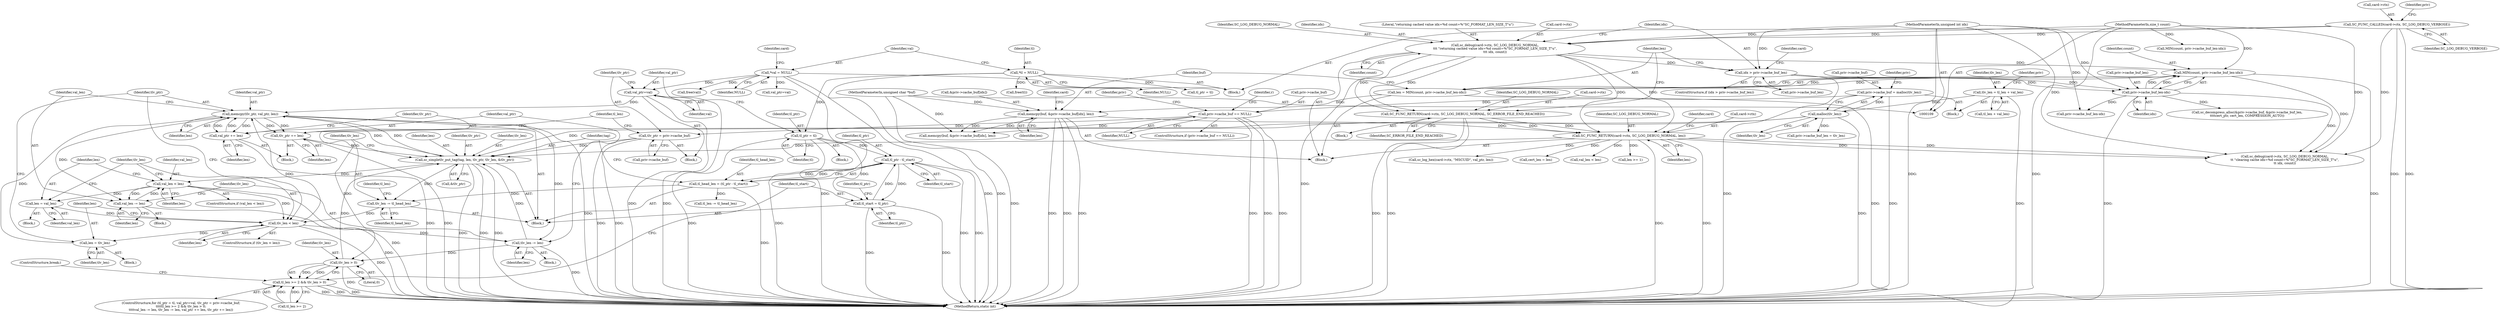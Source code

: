 digraph "0_OpenSC_8fe377e93b4b56060e5bbfb6f3142ceaeca744fa_3@API" {
"1000388" [label="(Call,memcpy(tlv_ptr, val_ptr, len))"];
"1000359" [label="(Call,sc_simpletlv_put_tag(tag, len, tlv_ptr, tlv_len, &tlv_ptr))"];
"1000195" [label="(Call,SC_FUNC_RETURN(card->ctx, SC_LOG_DEBUG_NORMAL, len))"];
"1000171" [label="(Call,SC_FUNC_RETURN(card->ctx, SC_LOG_DEBUG_NORMAL, SC_ERROR_FILE_END_REACHED))"];
"1000156" [label="(Call,sc_debug(card->ctx, SC_LOG_DEBUG_NORMAL,\n\t\t\t \"returning cached value idx=%d count=%\"SC_FORMAT_LEN_SIZE_T\"u\",\n\t\t\t idx, count))"];
"1000146" [label="(Call,SC_FUNC_CALLED(card->ctx, SC_LOG_DEBUG_VERBOSE))"];
"1000111" [label="(MethodParameterIn,unsigned int idx)"];
"1000113" [label="(MethodParameterIn,size_t count)"];
"1000186" [label="(Call,memcpy(buf, &priv->cache_buf[idx], len))"];
"1000112" [label="(MethodParameterIn,unsigned char *buf)"];
"1000177" [label="(Call,len = MIN(count, priv->cache_buf_len-idx))"];
"1000179" [label="(Call,MIN(count, priv->cache_buf_len-idx))"];
"1000181" [label="(Call,priv->cache_buf_len-idx)"];
"1000165" [label="(Call,idx > priv->cache_buf_len)"];
"1000388" [label="(Call,memcpy(tlv_ptr, val_ptr, len))"];
"1000308" [label="(Call,val_ptr=val)"];
"1000130" [label="(Call,*val = NULL)"];
"1000332" [label="(Call,val_ptr += len)"];
"1000381" [label="(Call,tlv_len < len)"];
"1000366" [label="(Call,tlv_len -= tl_head_len)"];
"1000354" [label="(Call,tl_head_len = (tl_ptr - tl_start))"];
"1000356" [label="(Call,tl_ptr - tl_start)"];
"1000304" [label="(Call,tl_ptr = tl)"];
"1000126" [label="(Call,*tl = NULL)"];
"1000339" [label="(Call,tl_start = tl_ptr)"];
"1000373" [label="(Call,val_len < len)"];
"1000324" [label="(Call,val_len -= len)"];
"1000377" [label="(Call,len = val_len)"];
"1000385" [label="(Call,len = tlv_len)"];
"1000311" [label="(Call,tlv_ptr = priv->cache_buf)"];
"1000287" [label="(Call,priv->cache_buf == NULL)"];
"1000280" [label="(Call,priv->cache_buf = malloc(tlv_len))"];
"1000284" [label="(Call,malloc(tlv_len))"];
"1000275" [label="(Call,tlv_len = tl_len + val_len)"];
"1000335" [label="(Call,tlv_ptr += len)"];
"1000328" [label="(Call,tlv_len -= len)"];
"1000320" [label="(Call,tlv_len > 0)"];
"1000316" [label="(Call,tl_len >= 2 && tlv_len > 0)"];
"1000281" [label="(Call,priv->cache_buf)"];
"1000321" [label="(Identifier,tlv_len)"];
"1000273" [label="(Block,)"];
"1000188" [label="(Call,&priv->cache_buf[idx])"];
"1000312" [label="(Identifier,tlv_ptr)"];
"1000364" [label="(Call,&tlv_ptr)"];
"1000354" [label="(Call,tl_head_len = (tl_ptr - tl_start))"];
"1000303" [label="(Block,)"];
"1000373" [label="(Call,val_len < len)"];
"1000381" [label="(Call,tlv_len < len)"];
"1000199" [label="(Identifier,SC_LOG_DEBUG_NORMAL)"];
"1000291" [label="(Identifier,NULL)"];
"1000310" [label="(Identifier,val)"];
"1000194" [label="(Identifier,len)"];
"1000186" [label="(Call,memcpy(buf, &priv->cache_buf[idx], len))"];
"1000369" [label="(Call,tl_len -= tl_head_len)"];
"1000285" [label="(Identifier,tlv_len)"];
"1000327" [label="(Block,)"];
"1000302" [label="(ControlStructure,for (tl_ptr = tl, val_ptr=val, tlv_ptr = priv->cache_buf;\n\t\t\t\ttl_len >= 2 && tlv_len > 0;\n\t\t\t\tval_len -= len, tlv_len -= len, val_ptr += len, tlv_ptr += len))"];
"1000341" [label="(Identifier,tl_ptr)"];
"1000309" [label="(Identifier,val_ptr)"];
"1000166" [label="(Identifier,idx)"];
"1000328" [label="(Call,tlv_len -= len)"];
"1000363" [label="(Identifier,tlv_len)"];
"1000595" [label="(Call,priv->cache_buf_len-idx)"];
"1000128" [label="(Identifier,NULL)"];
"1000287" [label="(Call,priv->cache_buf == NULL)"];
"1000172" [label="(Call,card->ctx)"];
"1000311" [label="(Call,tlv_ptr = priv->cache_buf)"];
"1000619" [label="(Call,free(val))"];
"1000413" [label="(Call,tl_ptr = tl)"];
"1000514" [label="(Call,sc_decompress_alloc(&priv->cache_buf, &priv->cache_buf_len,\n\t\t\t\tcert_ptr, cert_len, COMPRESSION_AUTO))"];
"1000280" [label="(Call,priv->cache_buf = malloc(tlv_len))"];
"1000391" [label="(Identifier,len)"];
"1000132" [label="(Identifier,NULL)"];
"1000356" [label="(Call,tl_ptr - tl_start)"];
"1000355" [label="(Identifier,tl_head_len)"];
"1000304" [label="(Call,tl_ptr = tl)"];
"1000374" [label="(Identifier,val_len)"];
"1000131" [label="(Identifier,val)"];
"1000372" [label="(ControlStructure,if (val_len < len))"];
"1000390" [label="(Identifier,val_ptr)"];
"1000368" [label="(Identifier,tl_head_len)"];
"1000488" [label="(Call,sc_log_hex(card->ctx, \"MSCUID\", val_ptr, len))"];
"1000375" [label="(Identifier,len)"];
"1000180" [label="(Identifier,count)"];
"1000282" [label="(Identifier,priv)"];
"1000127" [label="(Identifier,tl)"];
"1000331" [label="(Block,)"];
"1000323" [label="(Block,)"];
"1000377" [label="(Call,len = val_len)"];
"1000388" [label="(Call,memcpy(tlv_ptr, val_ptr, len))"];
"1000335" [label="(Call,tlv_ptr += len)"];
"1000333" [label="(Identifier,val_ptr)"];
"1000459" [label="(Call,cert_len = len)"];
"1000359" [label="(Call,sc_simpletlv_put_tag(tag, len, tlv_ptr, tlv_len, &tlv_ptr))"];
"1000286" [label="(ControlStructure,if (priv->cache_buf == NULL))"];
"1000200" [label="(Identifier,len)"];
"1000320" [label="(Call,tlv_len > 0)"];
"1000382" [label="(Identifier,tlv_len)"];
"1000318" [label="(Identifier,tl_len)"];
"1000113" [label="(MethodParameterIn,size_t count)"];
"1000380" [label="(ControlStructure,if (tlv_len < len))"];
"1000324" [label="(Call,val_len -= len)"];
"1000384" [label="(Block,)"];
"1000289" [label="(Identifier,priv)"];
"1000387" [label="(Identifier,tlv_len)"];
"1000316" [label="(Call,tl_len >= 2 && tlv_len > 0)"];
"1000181" [label="(Call,priv->cache_buf_len-idx)"];
"1000322" [label="(Literal,0)"];
"1000185" [label="(Identifier,idx)"];
"1000370" [label="(Identifier,tl_len)"];
"1000162" [label="(Identifier,idx)"];
"1000276" [label="(Identifier,tlv_len)"];
"1000111" [label="(MethodParameterIn,unsigned int idx)"];
"1000294" [label="(Identifier,r)"];
"1000497" [label="(Call,val_len < len)"];
"1000165" [label="(Call,idx > priv->cache_buf_len)"];
"1000308" [label="(Call,val_ptr=val)"];
"1000171" [label="(Call,SC_FUNC_RETURN(card->ctx, SC_LOG_DEBUG_NORMAL, SC_ERROR_FILE_END_REACHED))"];
"1000361" [label="(Identifier,len)"];
"1000164" [label="(ControlStructure,if (idx > priv->cache_buf_len))"];
"1000366" [label="(Call,tlv_len -= tl_head_len)"];
"1000163" [label="(Identifier,count)"];
"1000288" [label="(Call,priv->cache_buf)"];
"1000147" [label="(Call,card->ctx)"];
"1000177" [label="(Call,len = MIN(count, priv->cache_buf_len-idx))"];
"1000317" [label="(Call,tl_len >= 2)"];
"1000284" [label="(Call,malloc(tlv_len))"];
"1000306" [label="(Identifier,tl)"];
"1000472" [label="(Call,len >= 1)"];
"1000170" [label="(Block,)"];
"1000112" [label="(MethodParameterIn,unsigned char *buf)"];
"1000627" [label="(MethodReturn,static int)"];
"1000416" [label="(Call,val_ptr=val)"];
"1000178" [label="(Identifier,len)"];
"1000346" [label="(Identifier,tl_ptr)"];
"1000340" [label="(Identifier,tl_start)"];
"1000379" [label="(Identifier,val_len)"];
"1000329" [label="(Identifier,tlv_len)"];
"1000360" [label="(Identifier,tag)"];
"1000115" [label="(Block,)"];
"1000330" [label="(Identifier,len)"];
"1000176" [label="(Identifier,SC_ERROR_FILE_END_REACHED)"];
"1000299" [label="(Identifier,priv)"];
"1000203" [label="(Identifier,card)"];
"1000161" [label="(Literal,\"returning cached value idx=%d count=%\"SC_FORMAT_LEN_SIZE_T\"u\")"];
"1000150" [label="(Identifier,SC_LOG_DEBUG_VERBOSE)"];
"1000305" [label="(Identifier,tl_ptr)"];
"1000201" [label="(Call,sc_debug(card->ctx, SC_LOG_DEBUG_NORMAL,\n\t\t \"clearing cache idx=%d count=%\"SC_FORMAT_LEN_SIZE_T\"u\",\n\t\t idx, count))"];
"1000167" [label="(Call,priv->cache_buf_len)"];
"1000307" [label="(Block,)"];
"1000357" [label="(Identifier,tl_ptr)"];
"1000153" [label="(Identifier,priv)"];
"1000197" [label="(Identifier,card)"];
"1000313" [label="(Call,priv->cache_buf)"];
"1000383" [label="(Identifier,len)"];
"1000157" [label="(Call,card->ctx)"];
"1000358" [label="(Identifier,tl_start)"];
"1000337" [label="(Identifier,len)"];
"1000334" [label="(Identifier,len)"];
"1000155" [label="(Block,)"];
"1000326" [label="(Identifier,len)"];
"1000385" [label="(Call,len = tlv_len)"];
"1000187" [label="(Identifier,buf)"];
"1000148" [label="(Identifier,card)"];
"1000126" [label="(Call,*tl = NULL)"];
"1000378" [label="(Identifier,len)"];
"1000367" [label="(Identifier,tlv_len)"];
"1000336" [label="(Identifier,tlv_ptr)"];
"1000196" [label="(Call,card->ctx)"];
"1000600" [label="(Call,memcpy(buf, &priv->cache_buf[idx], len))"];
"1000615" [label="(Call,free(tl))"];
"1000195" [label="(Call,SC_FUNC_RETURN(card->ctx, SC_LOG_DEBUG_NORMAL, len))"];
"1000275" [label="(Call,tlv_len = tl_len + val_len)"];
"1000173" [label="(Identifier,card)"];
"1000386" [label="(Identifier,len)"];
"1000362" [label="(Identifier,tlv_ptr)"];
"1000182" [label="(Call,priv->cache_buf_len)"];
"1000325" [label="(Identifier,val_len)"];
"1000156" [label="(Call,sc_debug(card->ctx, SC_LOG_DEBUG_NORMAL,\n\t\t\t \"returning cached value idx=%d count=%\"SC_FORMAT_LEN_SIZE_T\"u\",\n\t\t\t idx, count))"];
"1000593" [label="(Call,MIN(count, priv->cache_buf_len-idx))"];
"1000332" [label="(Call,val_ptr += len)"];
"1000392" [label="(ControlStructure,break;)"];
"1000297" [label="(Call,priv->cache_buf_len = tlv_len)"];
"1000179" [label="(Call,MIN(count, priv->cache_buf_len-idx))"];
"1000160" [label="(Identifier,SC_LOG_DEBUG_NORMAL)"];
"1000130" [label="(Call,*val = NULL)"];
"1000338" [label="(Block,)"];
"1000146" [label="(Call,SC_FUNC_CALLED(card->ctx, SC_LOG_DEBUG_VERBOSE))"];
"1000175" [label="(Identifier,SC_LOG_DEBUG_NORMAL)"];
"1000339" [label="(Call,tl_start = tl_ptr)"];
"1000389" [label="(Identifier,tlv_ptr)"];
"1000376" [label="(Block,)"];
"1000277" [label="(Call,tl_len + val_len)"];
"1000388" -> "1000338"  [label="AST: "];
"1000388" -> "1000391"  [label="CFG: "];
"1000389" -> "1000388"  [label="AST: "];
"1000390" -> "1000388"  [label="AST: "];
"1000391" -> "1000388"  [label="AST: "];
"1000325" -> "1000388"  [label="CFG: "];
"1000388" -> "1000627"  [label="DDG: "];
"1000388" -> "1000324"  [label="DDG: "];
"1000388" -> "1000328"  [label="DDG: "];
"1000388" -> "1000332"  [label="DDG: "];
"1000388" -> "1000332"  [label="DDG: "];
"1000388" -> "1000335"  [label="DDG: "];
"1000388" -> "1000335"  [label="DDG: "];
"1000388" -> "1000359"  [label="DDG: "];
"1000359" -> "1000388"  [label="DDG: "];
"1000308" -> "1000388"  [label="DDG: "];
"1000332" -> "1000388"  [label="DDG: "];
"1000381" -> "1000388"  [label="DDG: "];
"1000385" -> "1000388"  [label="DDG: "];
"1000359" -> "1000338"  [label="AST: "];
"1000359" -> "1000364"  [label="CFG: "];
"1000360" -> "1000359"  [label="AST: "];
"1000361" -> "1000359"  [label="AST: "];
"1000362" -> "1000359"  [label="AST: "];
"1000363" -> "1000359"  [label="AST: "];
"1000364" -> "1000359"  [label="AST: "];
"1000367" -> "1000359"  [label="CFG: "];
"1000359" -> "1000627"  [label="DDG: "];
"1000359" -> "1000627"  [label="DDG: "];
"1000359" -> "1000627"  [label="DDG: "];
"1000195" -> "1000359"  [label="DDG: "];
"1000311" -> "1000359"  [label="DDG: "];
"1000335" -> "1000359"  [label="DDG: "];
"1000328" -> "1000359"  [label="DDG: "];
"1000320" -> "1000359"  [label="DDG: "];
"1000284" -> "1000359"  [label="DDG: "];
"1000359" -> "1000366"  [label="DDG: "];
"1000359" -> "1000373"  [label="DDG: "];
"1000195" -> "1000155"  [label="AST: "];
"1000195" -> "1000200"  [label="CFG: "];
"1000196" -> "1000195"  [label="AST: "];
"1000199" -> "1000195"  [label="AST: "];
"1000200" -> "1000195"  [label="AST: "];
"1000203" -> "1000195"  [label="CFG: "];
"1000195" -> "1000627"  [label="DDG: "];
"1000195" -> "1000627"  [label="DDG: "];
"1000171" -> "1000195"  [label="DDG: "];
"1000171" -> "1000195"  [label="DDG: "];
"1000156" -> "1000195"  [label="DDG: "];
"1000156" -> "1000195"  [label="DDG: "];
"1000186" -> "1000195"  [label="DDG: "];
"1000195" -> "1000201"  [label="DDG: "];
"1000195" -> "1000201"  [label="DDG: "];
"1000195" -> "1000459"  [label="DDG: "];
"1000195" -> "1000472"  [label="DDG: "];
"1000195" -> "1000488"  [label="DDG: "];
"1000195" -> "1000497"  [label="DDG: "];
"1000171" -> "1000170"  [label="AST: "];
"1000171" -> "1000176"  [label="CFG: "];
"1000172" -> "1000171"  [label="AST: "];
"1000175" -> "1000171"  [label="AST: "];
"1000176" -> "1000171"  [label="AST: "];
"1000178" -> "1000171"  [label="CFG: "];
"1000171" -> "1000627"  [label="DDG: "];
"1000171" -> "1000627"  [label="DDG: "];
"1000156" -> "1000171"  [label="DDG: "];
"1000156" -> "1000171"  [label="DDG: "];
"1000156" -> "1000155"  [label="AST: "];
"1000156" -> "1000163"  [label="CFG: "];
"1000157" -> "1000156"  [label="AST: "];
"1000160" -> "1000156"  [label="AST: "];
"1000161" -> "1000156"  [label="AST: "];
"1000162" -> "1000156"  [label="AST: "];
"1000163" -> "1000156"  [label="AST: "];
"1000166" -> "1000156"  [label="CFG: "];
"1000156" -> "1000627"  [label="DDG: "];
"1000146" -> "1000156"  [label="DDG: "];
"1000111" -> "1000156"  [label="DDG: "];
"1000113" -> "1000156"  [label="DDG: "];
"1000156" -> "1000165"  [label="DDG: "];
"1000156" -> "1000179"  [label="DDG: "];
"1000146" -> "1000115"  [label="AST: "];
"1000146" -> "1000150"  [label="CFG: "];
"1000147" -> "1000146"  [label="AST: "];
"1000150" -> "1000146"  [label="AST: "];
"1000153" -> "1000146"  [label="CFG: "];
"1000146" -> "1000627"  [label="DDG: "];
"1000146" -> "1000627"  [label="DDG: "];
"1000146" -> "1000201"  [label="DDG: "];
"1000111" -> "1000109"  [label="AST: "];
"1000111" -> "1000627"  [label="DDG: "];
"1000111" -> "1000165"  [label="DDG: "];
"1000111" -> "1000181"  [label="DDG: "];
"1000111" -> "1000201"  [label="DDG: "];
"1000111" -> "1000595"  [label="DDG: "];
"1000113" -> "1000109"  [label="AST: "];
"1000113" -> "1000627"  [label="DDG: "];
"1000113" -> "1000179"  [label="DDG: "];
"1000113" -> "1000201"  [label="DDG: "];
"1000113" -> "1000593"  [label="DDG: "];
"1000186" -> "1000155"  [label="AST: "];
"1000186" -> "1000194"  [label="CFG: "];
"1000187" -> "1000186"  [label="AST: "];
"1000188" -> "1000186"  [label="AST: "];
"1000194" -> "1000186"  [label="AST: "];
"1000197" -> "1000186"  [label="CFG: "];
"1000186" -> "1000627"  [label="DDG: "];
"1000186" -> "1000627"  [label="DDG: "];
"1000186" -> "1000627"  [label="DDG: "];
"1000112" -> "1000186"  [label="DDG: "];
"1000177" -> "1000186"  [label="DDG: "];
"1000186" -> "1000600"  [label="DDG: "];
"1000186" -> "1000600"  [label="DDG: "];
"1000112" -> "1000109"  [label="AST: "];
"1000112" -> "1000627"  [label="DDG: "];
"1000112" -> "1000600"  [label="DDG: "];
"1000177" -> "1000155"  [label="AST: "];
"1000177" -> "1000179"  [label="CFG: "];
"1000178" -> "1000177"  [label="AST: "];
"1000179" -> "1000177"  [label="AST: "];
"1000187" -> "1000177"  [label="CFG: "];
"1000177" -> "1000627"  [label="DDG: "];
"1000179" -> "1000177"  [label="DDG: "];
"1000179" -> "1000177"  [label="DDG: "];
"1000179" -> "1000181"  [label="CFG: "];
"1000180" -> "1000179"  [label="AST: "];
"1000181" -> "1000179"  [label="AST: "];
"1000179" -> "1000627"  [label="DDG: "];
"1000181" -> "1000179"  [label="DDG: "];
"1000181" -> "1000179"  [label="DDG: "];
"1000179" -> "1000201"  [label="DDG: "];
"1000181" -> "1000185"  [label="CFG: "];
"1000182" -> "1000181"  [label="AST: "];
"1000185" -> "1000181"  [label="AST: "];
"1000181" -> "1000627"  [label="DDG: "];
"1000165" -> "1000181"  [label="DDG: "];
"1000165" -> "1000181"  [label="DDG: "];
"1000181" -> "1000201"  [label="DDG: "];
"1000181" -> "1000514"  [label="DDG: "];
"1000181" -> "1000595"  [label="DDG: "];
"1000165" -> "1000164"  [label="AST: "];
"1000165" -> "1000167"  [label="CFG: "];
"1000166" -> "1000165"  [label="AST: "];
"1000167" -> "1000165"  [label="AST: "];
"1000173" -> "1000165"  [label="CFG: "];
"1000178" -> "1000165"  [label="CFG: "];
"1000165" -> "1000627"  [label="DDG: "];
"1000308" -> "1000307"  [label="AST: "];
"1000308" -> "1000310"  [label="CFG: "];
"1000309" -> "1000308"  [label="AST: "];
"1000310" -> "1000308"  [label="AST: "];
"1000312" -> "1000308"  [label="CFG: "];
"1000308" -> "1000627"  [label="DDG: "];
"1000308" -> "1000627"  [label="DDG: "];
"1000130" -> "1000308"  [label="DDG: "];
"1000130" -> "1000115"  [label="AST: "];
"1000130" -> "1000132"  [label="CFG: "];
"1000131" -> "1000130"  [label="AST: "];
"1000132" -> "1000130"  [label="AST: "];
"1000148" -> "1000130"  [label="CFG: "];
"1000130" -> "1000627"  [label="DDG: "];
"1000130" -> "1000627"  [label="DDG: "];
"1000130" -> "1000416"  [label="DDG: "];
"1000130" -> "1000619"  [label="DDG: "];
"1000332" -> "1000331"  [label="AST: "];
"1000332" -> "1000334"  [label="CFG: "];
"1000333" -> "1000332"  [label="AST: "];
"1000334" -> "1000332"  [label="AST: "];
"1000336" -> "1000332"  [label="CFG: "];
"1000332" -> "1000627"  [label="DDG: "];
"1000381" -> "1000380"  [label="AST: "];
"1000381" -> "1000383"  [label="CFG: "];
"1000382" -> "1000381"  [label="AST: "];
"1000383" -> "1000381"  [label="AST: "];
"1000386" -> "1000381"  [label="CFG: "];
"1000389" -> "1000381"  [label="CFG: "];
"1000381" -> "1000627"  [label="DDG: "];
"1000381" -> "1000328"  [label="DDG: "];
"1000366" -> "1000381"  [label="DDG: "];
"1000373" -> "1000381"  [label="DDG: "];
"1000377" -> "1000381"  [label="DDG: "];
"1000381" -> "1000385"  [label="DDG: "];
"1000366" -> "1000338"  [label="AST: "];
"1000366" -> "1000368"  [label="CFG: "];
"1000367" -> "1000366"  [label="AST: "];
"1000368" -> "1000366"  [label="AST: "];
"1000370" -> "1000366"  [label="CFG: "];
"1000354" -> "1000366"  [label="DDG: "];
"1000354" -> "1000338"  [label="AST: "];
"1000354" -> "1000356"  [label="CFG: "];
"1000355" -> "1000354"  [label="AST: "];
"1000356" -> "1000354"  [label="AST: "];
"1000360" -> "1000354"  [label="CFG: "];
"1000354" -> "1000627"  [label="DDG: "];
"1000356" -> "1000354"  [label="DDG: "];
"1000356" -> "1000354"  [label="DDG: "];
"1000354" -> "1000369"  [label="DDG: "];
"1000356" -> "1000358"  [label="CFG: "];
"1000357" -> "1000356"  [label="AST: "];
"1000358" -> "1000356"  [label="AST: "];
"1000356" -> "1000627"  [label="DDG: "];
"1000356" -> "1000627"  [label="DDG: "];
"1000356" -> "1000339"  [label="DDG: "];
"1000304" -> "1000356"  [label="DDG: "];
"1000339" -> "1000356"  [label="DDG: "];
"1000304" -> "1000303"  [label="AST: "];
"1000304" -> "1000306"  [label="CFG: "];
"1000305" -> "1000304"  [label="AST: "];
"1000306" -> "1000304"  [label="AST: "];
"1000309" -> "1000304"  [label="CFG: "];
"1000304" -> "1000627"  [label="DDG: "];
"1000304" -> "1000627"  [label="DDG: "];
"1000126" -> "1000304"  [label="DDG: "];
"1000304" -> "1000339"  [label="DDG: "];
"1000126" -> "1000115"  [label="AST: "];
"1000126" -> "1000128"  [label="CFG: "];
"1000127" -> "1000126"  [label="AST: "];
"1000128" -> "1000126"  [label="AST: "];
"1000131" -> "1000126"  [label="CFG: "];
"1000126" -> "1000627"  [label="DDG: "];
"1000126" -> "1000413"  [label="DDG: "];
"1000126" -> "1000615"  [label="DDG: "];
"1000339" -> "1000338"  [label="AST: "];
"1000339" -> "1000341"  [label="CFG: "];
"1000340" -> "1000339"  [label="AST: "];
"1000341" -> "1000339"  [label="AST: "];
"1000346" -> "1000339"  [label="CFG: "];
"1000339" -> "1000627"  [label="DDG: "];
"1000339" -> "1000627"  [label="DDG: "];
"1000373" -> "1000372"  [label="AST: "];
"1000373" -> "1000375"  [label="CFG: "];
"1000374" -> "1000373"  [label="AST: "];
"1000375" -> "1000373"  [label="AST: "];
"1000378" -> "1000373"  [label="CFG: "];
"1000382" -> "1000373"  [label="CFG: "];
"1000373" -> "1000627"  [label="DDG: "];
"1000373" -> "1000324"  [label="DDG: "];
"1000324" -> "1000373"  [label="DDG: "];
"1000373" -> "1000377"  [label="DDG: "];
"1000324" -> "1000323"  [label="AST: "];
"1000324" -> "1000326"  [label="CFG: "];
"1000325" -> "1000324"  [label="AST: "];
"1000326" -> "1000324"  [label="AST: "];
"1000329" -> "1000324"  [label="CFG: "];
"1000324" -> "1000627"  [label="DDG: "];
"1000377" -> "1000376"  [label="AST: "];
"1000377" -> "1000379"  [label="CFG: "];
"1000378" -> "1000377"  [label="AST: "];
"1000379" -> "1000377"  [label="AST: "];
"1000382" -> "1000377"  [label="CFG: "];
"1000385" -> "1000384"  [label="AST: "];
"1000385" -> "1000387"  [label="CFG: "];
"1000386" -> "1000385"  [label="AST: "];
"1000387" -> "1000385"  [label="AST: "];
"1000389" -> "1000385"  [label="CFG: "];
"1000311" -> "1000307"  [label="AST: "];
"1000311" -> "1000313"  [label="CFG: "];
"1000312" -> "1000311"  [label="AST: "];
"1000313" -> "1000311"  [label="AST: "];
"1000318" -> "1000311"  [label="CFG: "];
"1000311" -> "1000627"  [label="DDG: "];
"1000311" -> "1000627"  [label="DDG: "];
"1000287" -> "1000311"  [label="DDG: "];
"1000287" -> "1000286"  [label="AST: "];
"1000287" -> "1000291"  [label="CFG: "];
"1000288" -> "1000287"  [label="AST: "];
"1000291" -> "1000287"  [label="AST: "];
"1000294" -> "1000287"  [label="CFG: "];
"1000299" -> "1000287"  [label="CFG: "];
"1000287" -> "1000627"  [label="DDG: "];
"1000287" -> "1000627"  [label="DDG: "];
"1000287" -> "1000627"  [label="DDG: "];
"1000280" -> "1000287"  [label="DDG: "];
"1000287" -> "1000600"  [label="DDG: "];
"1000280" -> "1000273"  [label="AST: "];
"1000280" -> "1000284"  [label="CFG: "];
"1000281" -> "1000280"  [label="AST: "];
"1000284" -> "1000280"  [label="AST: "];
"1000289" -> "1000280"  [label="CFG: "];
"1000280" -> "1000627"  [label="DDG: "];
"1000284" -> "1000280"  [label="DDG: "];
"1000284" -> "1000285"  [label="CFG: "];
"1000285" -> "1000284"  [label="AST: "];
"1000284" -> "1000627"  [label="DDG: "];
"1000275" -> "1000284"  [label="DDG: "];
"1000284" -> "1000297"  [label="DDG: "];
"1000284" -> "1000320"  [label="DDG: "];
"1000275" -> "1000273"  [label="AST: "];
"1000275" -> "1000277"  [label="CFG: "];
"1000276" -> "1000275"  [label="AST: "];
"1000277" -> "1000275"  [label="AST: "];
"1000282" -> "1000275"  [label="CFG: "];
"1000275" -> "1000627"  [label="DDG: "];
"1000335" -> "1000331"  [label="AST: "];
"1000335" -> "1000337"  [label="CFG: "];
"1000336" -> "1000335"  [label="AST: "];
"1000337" -> "1000335"  [label="AST: "];
"1000318" -> "1000335"  [label="CFG: "];
"1000335" -> "1000627"  [label="DDG: "];
"1000328" -> "1000327"  [label="AST: "];
"1000328" -> "1000330"  [label="CFG: "];
"1000329" -> "1000328"  [label="AST: "];
"1000330" -> "1000328"  [label="AST: "];
"1000333" -> "1000328"  [label="CFG: "];
"1000328" -> "1000627"  [label="DDG: "];
"1000328" -> "1000320"  [label="DDG: "];
"1000320" -> "1000316"  [label="AST: "];
"1000320" -> "1000322"  [label="CFG: "];
"1000321" -> "1000320"  [label="AST: "];
"1000322" -> "1000320"  [label="AST: "];
"1000316" -> "1000320"  [label="CFG: "];
"1000320" -> "1000627"  [label="DDG: "];
"1000320" -> "1000316"  [label="DDG: "];
"1000320" -> "1000316"  [label="DDG: "];
"1000316" -> "1000302"  [label="AST: "];
"1000316" -> "1000317"  [label="CFG: "];
"1000317" -> "1000316"  [label="AST: "];
"1000340" -> "1000316"  [label="CFG: "];
"1000392" -> "1000316"  [label="CFG: "];
"1000316" -> "1000627"  [label="DDG: "];
"1000316" -> "1000627"  [label="DDG: "];
"1000316" -> "1000627"  [label="DDG: "];
"1000317" -> "1000316"  [label="DDG: "];
"1000317" -> "1000316"  [label="DDG: "];
}
